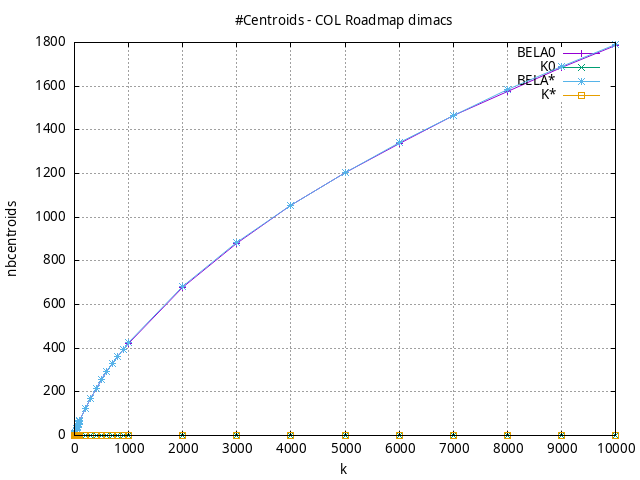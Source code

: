 #!/usr/bin/gnuplot
# -*- coding: utf-8 -*-
#
# results/roadmap/dimacs/COL/USA-road-d.COL.mixed.nbcentroids.gnuplot
#
# Started on 01/09/2024 14:42:28
# Author: Carlos Linares López
set grid
set xlabel "k"
set ylabel "nbcentroids"

set title "#Centroids - COL Roadmap dimacs"

set terminal png enhanced font "Ariel,10"
set output 'USA-road-d.COL.mixed.nbcentroids.png'

plot "-" title "BELA0"      with linesp, "-" title "K0"      with linesp, "-" title "BELA*"      with linesp, "-" title "K*"      with linesp

	1 1.0
	2 1.7
	3 2.64
	4 3.34
	5 4.32
	6 5.0
	7 5.94
	8 6.63
	9 7.6
	10 8.25
	20 15.84
	30 23.16
	40 30.07
	50 36.84
	60 43.21
	70 49.83
	80 55.78
	90 61.85
	100 68.09
	200 122.95
	300 170.34
	400 213.47
	500 254.26
	600 292.17
	700 327.86
	800 361.05
	900 392.39
	1000 423.08
	2000 679.45
	3000 880.68
	4000 1051.23
	5000 1202.34
	6000 1339.26
	7000 1463.58
	8000 1577.4
	9000 1685.37
	10000 1786.44
end
	1 0.0
	2 0.0
	3 0.0
	4 0.0
	5 0.0
	6 0.0
	7 0.0
	8 0.0
	9 0.0
	10 0.0
	20 0.0
	30 0.0
	40 0.0
	50 0.0
	60 0.0
	70 0.0
	80 0.0
	90 0.0
	100 0.0
	200 0.0
	300 0.0
	400 0.0
	500 0.0
	600 0.0
	700 0.0
	800 0.0
	900 0.0
	1000 0.0
	2000 0.0
	3000 0.0
	4000 0.0
	5000 0.0
	6000 0.0
	7000 0.0
	8000 0.0
	9000 0.0
	10000 0.0
end
	1 1.0
	2 1.7
	3 2.64
	4 3.34
	5 4.32
	6 5.0
	7 5.94
	8 6.63
	9 7.61
	10 8.25
	20 15.85
	30 23.19
	40 30.12
	50 36.95
	60 43.33
	70 49.96
	80 55.92
	90 61.96
	100 68.2
	200 123.15
	300 170.76
	400 214.11
	500 255.25
	600 292.98
	700 328.81
	800 361.88
	900 393.26
	1000 424.35
	2000 682.16
	3000 885.15
	4000 1054.86
	5000 1205.99
	6000 1342.76
	7000 1467.22
	8000 1582.65
	9000 1689.96
	10000 1790.2
end
	1 0.0
	2 0.0
	3 0.0
	4 0.0
	5 0.0
	6 0.0
	7 0.0
	8 0.0
	9 0.0
	10 0.0
	20 0.0
	30 0.0
	40 0.0
	50 0.0
	60 0.0
	70 0.0
	80 0.0
	90 0.0
	100 0.0
	200 0.0
	300 0.0
	400 0.0
	500 0.0
	600 0.0
	700 0.0
	800 0.0
	900 0.0
	1000 0.0
	2000 0.0
	3000 0.0
	4000 0.0
	5000 0.0
	6000 0.0
	7000 0.0
	8000 0.0
	9000 0.0
	10000 0.0
end
